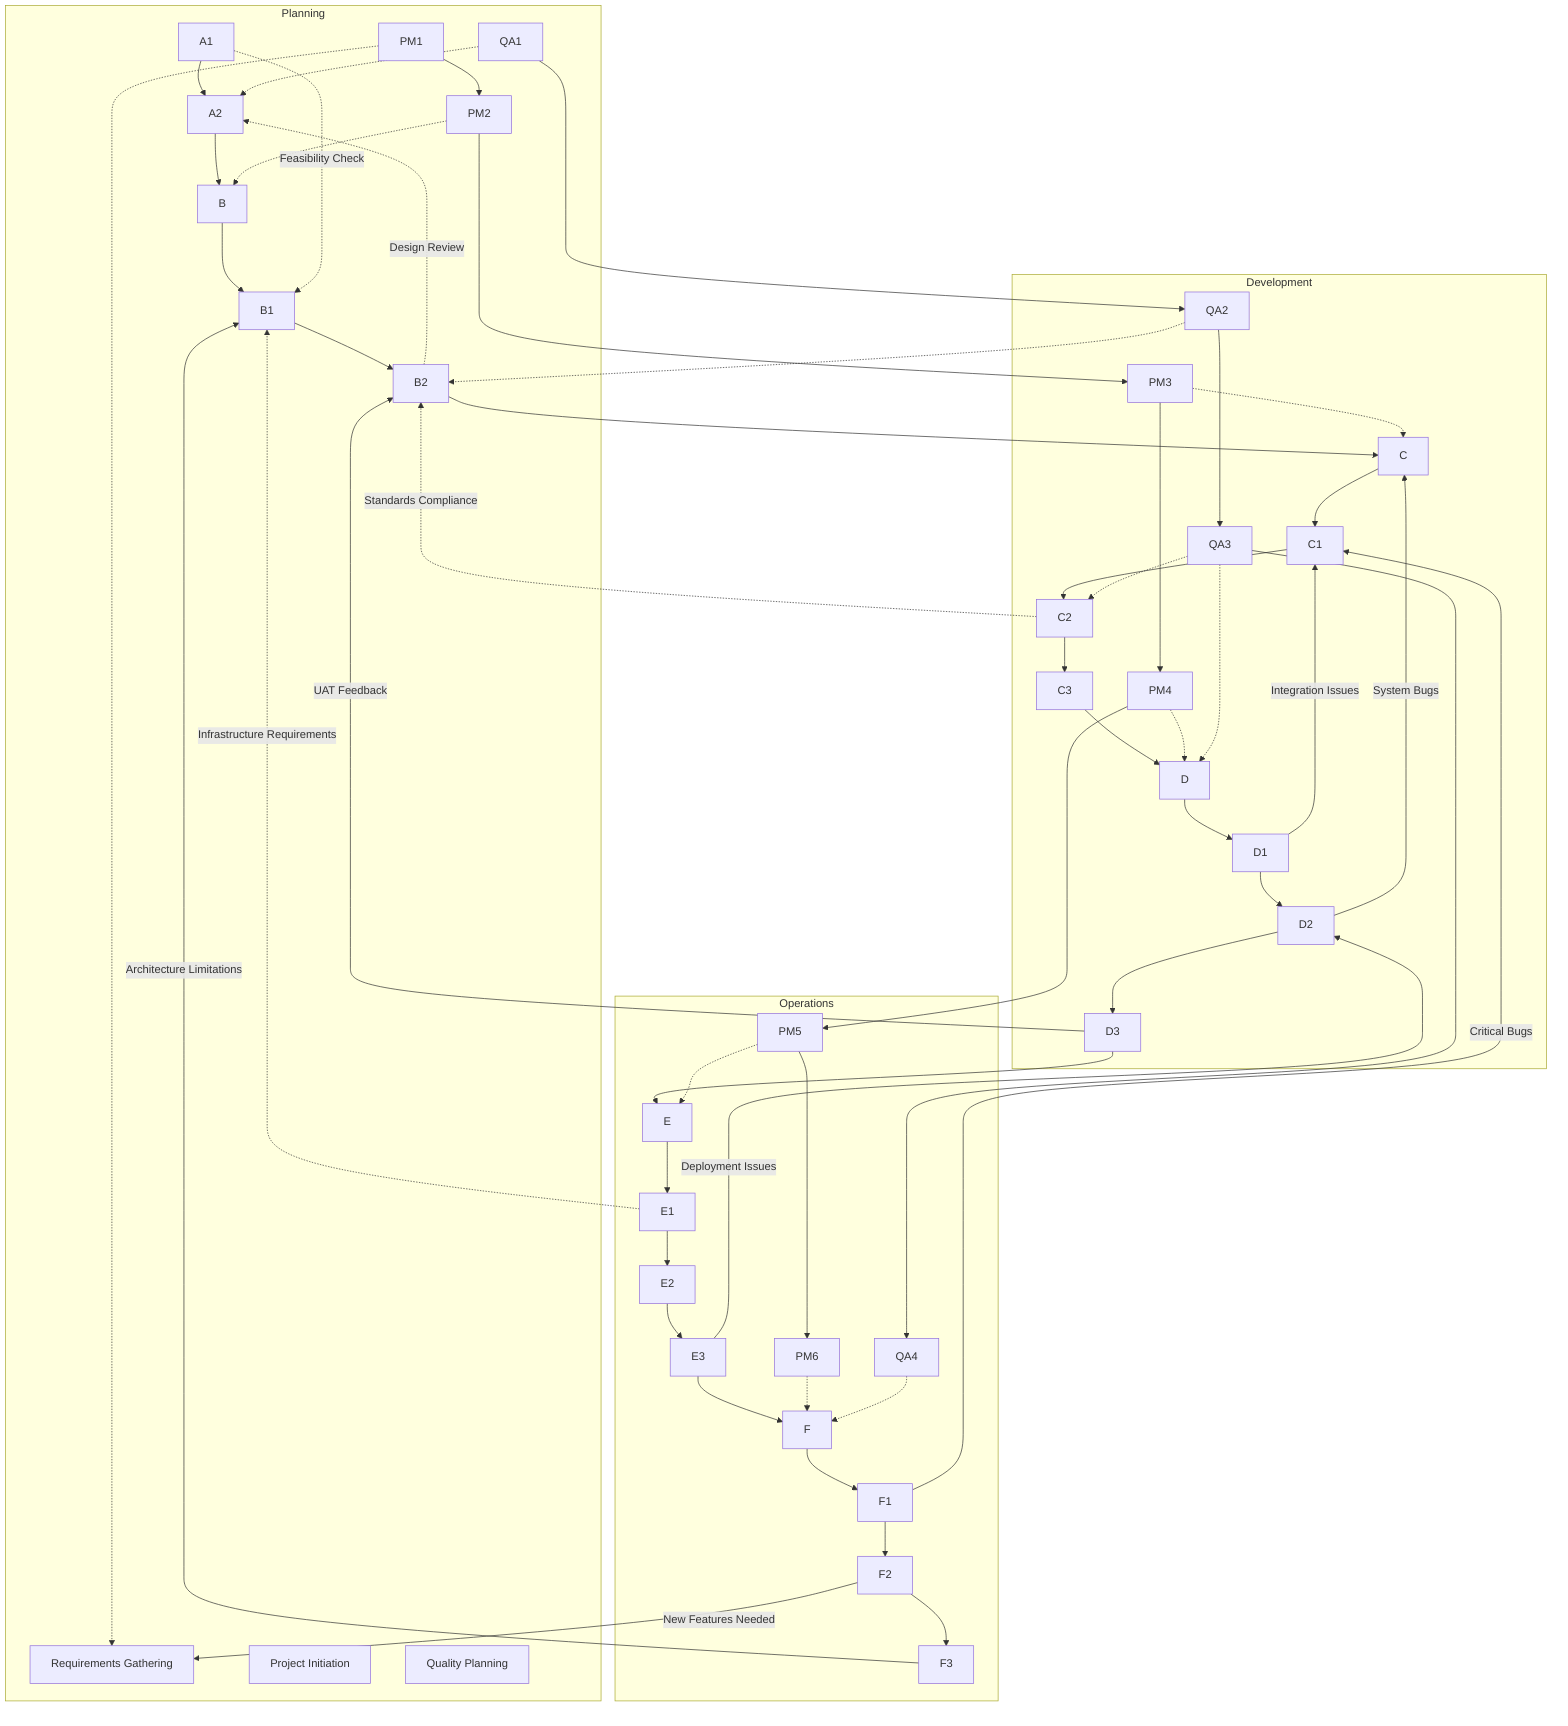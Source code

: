 flowchart TD
    A[Requirements Gathering]
    A1
    A2
    B
    B1
    B2
    C
    C1
    C2
    C3
    D
    D1
    D2
    D3
    E
    E1
    E2
    E3
    F
    F1
    F2
    F3
    PM[Project Initiation]
    PM1
    PM2
    PM3
    PM4
    PM5
    PM6
    QA[Quality Planning]
    QA1
    QA2
    QA3
    QA4
    A1 --> A2
    A2 --> B
    B --> B1
    B1 --> B2
    B2 --> C
    C --> C1
    C1 --> C2
    C2 --> C3
    C3 --> D
    D --> D1
    D1 --> D2
    D2 --> D3
    D3 --> E
    E --> E1
    E1 --> E2
    E2 --> E3
    E3 --> F
    F --> F1
    F1 --> F2
    F2 --> F3
    D1 -->|Integration Issues| C1
    D2 -->|System Bugs| C
    D3 -->|UAT Feedback| B2
    E3 -->|Deployment Issues| D2
    F1 -->|Critical Bugs| C1
    F2 -->|New Features Needed| A
    F3 -->|Architecture Limitations| B1
    A1 -.->|Feasibility Check| B1
    B2 -.->|Design Review| A2
    C2 -.->|Standards Compliance| B2
    E1 -.->|Infrastructure Requirements| B1
    PM1 --> PM2
    PM2 --> PM3
    PM3 --> PM4
    PM4 --> PM5
    PM5 --> PM6
    PM1 -.-> A
    PM2 -.-> B
    PM3 -.-> C
    PM4 -.-> D
    PM5 -.-> E
    PM6 -.-> F
    QA1 --> QA2
    QA2 --> QA3
    QA3 --> QA4
    QA1 -.-> A2
    QA2 -.-> B2
    QA3 -.-> C2
    QA3 -.-> D
    QA4 -.-> F
    subgraph Planning
        A
        A1
        A2
        B
        B1
        B2
        PM
        PM1
        PM2
        QA
        QA1
    end
    subgraph Development
        C
        C1
        C2
        C3
        D
        D1
        D2
        D3
        PM3
        PM4
        QA2
        QA3
    end
    subgraph Operations
        E
        E1
        E2
        E3
        F
        F1
        F2
        F3
        PM5
        PM6
        QA4
    end